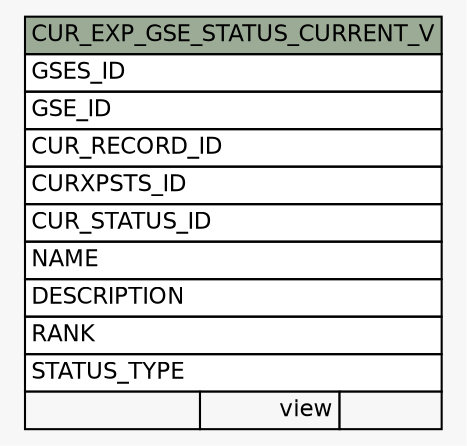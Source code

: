 // dot 2.38.0 on Windows 10 10.0
// SchemaSpy rev Unknown
digraph "CUR_EXP_GSE_STATUS_CURRENT_V" {
  graph [
    rankdir="RL"
    bgcolor="#f7f7f7"
    nodesep="0.18"
    ranksep="0.46"
    fontname="Helvetica"
    fontsize="11"
  ];
  node [
    fontname="Helvetica"
    fontsize="11"
    shape="plaintext"
  ];
  edge [
    arrowsize="0.8"
  ];
  "CUR_EXP_GSE_STATUS_CURRENT_V" [
    label=<
    <TABLE BORDER="0" CELLBORDER="1" CELLSPACING="0" BGCOLOR="#ffffff">
      <TR><TD COLSPAN="3" BGCOLOR="#9bab96" ALIGN="CENTER">CUR_EXP_GSE_STATUS_CURRENT_V</TD></TR>
      <TR><TD PORT="GSES_ID" COLSPAN="3" ALIGN="LEFT">GSES_ID</TD></TR>
      <TR><TD PORT="GSE_ID" COLSPAN="3" ALIGN="LEFT">GSE_ID</TD></TR>
      <TR><TD PORT="CUR_RECORD_ID" COLSPAN="3" ALIGN="LEFT">CUR_RECORD_ID</TD></TR>
      <TR><TD PORT="CURXPSTS_ID" COLSPAN="3" ALIGN="LEFT">CURXPSTS_ID</TD></TR>
      <TR><TD PORT="CUR_STATUS_ID" COLSPAN="3" ALIGN="LEFT">CUR_STATUS_ID</TD></TR>
      <TR><TD PORT="NAME" COLSPAN="3" ALIGN="LEFT">NAME</TD></TR>
      <TR><TD PORT="DESCRIPTION" COLSPAN="3" ALIGN="LEFT">DESCRIPTION</TD></TR>
      <TR><TD PORT="RANK" COLSPAN="3" ALIGN="LEFT">RANK</TD></TR>
      <TR><TD PORT="STATUS_TYPE" COLSPAN="3" ALIGN="LEFT">STATUS_TYPE</TD></TR>
      <TR><TD ALIGN="LEFT" BGCOLOR="#f7f7f7">  </TD><TD ALIGN="RIGHT" BGCOLOR="#f7f7f7">view</TD><TD ALIGN="RIGHT" BGCOLOR="#f7f7f7">  </TD></TR>
    </TABLE>>
    URL="tables/CUR_EXP_GSE_STATUS_CURRENT_V.html"
    tooltip="CUR_EXP_GSE_STATUS_CURRENT_V"
  ];
}
